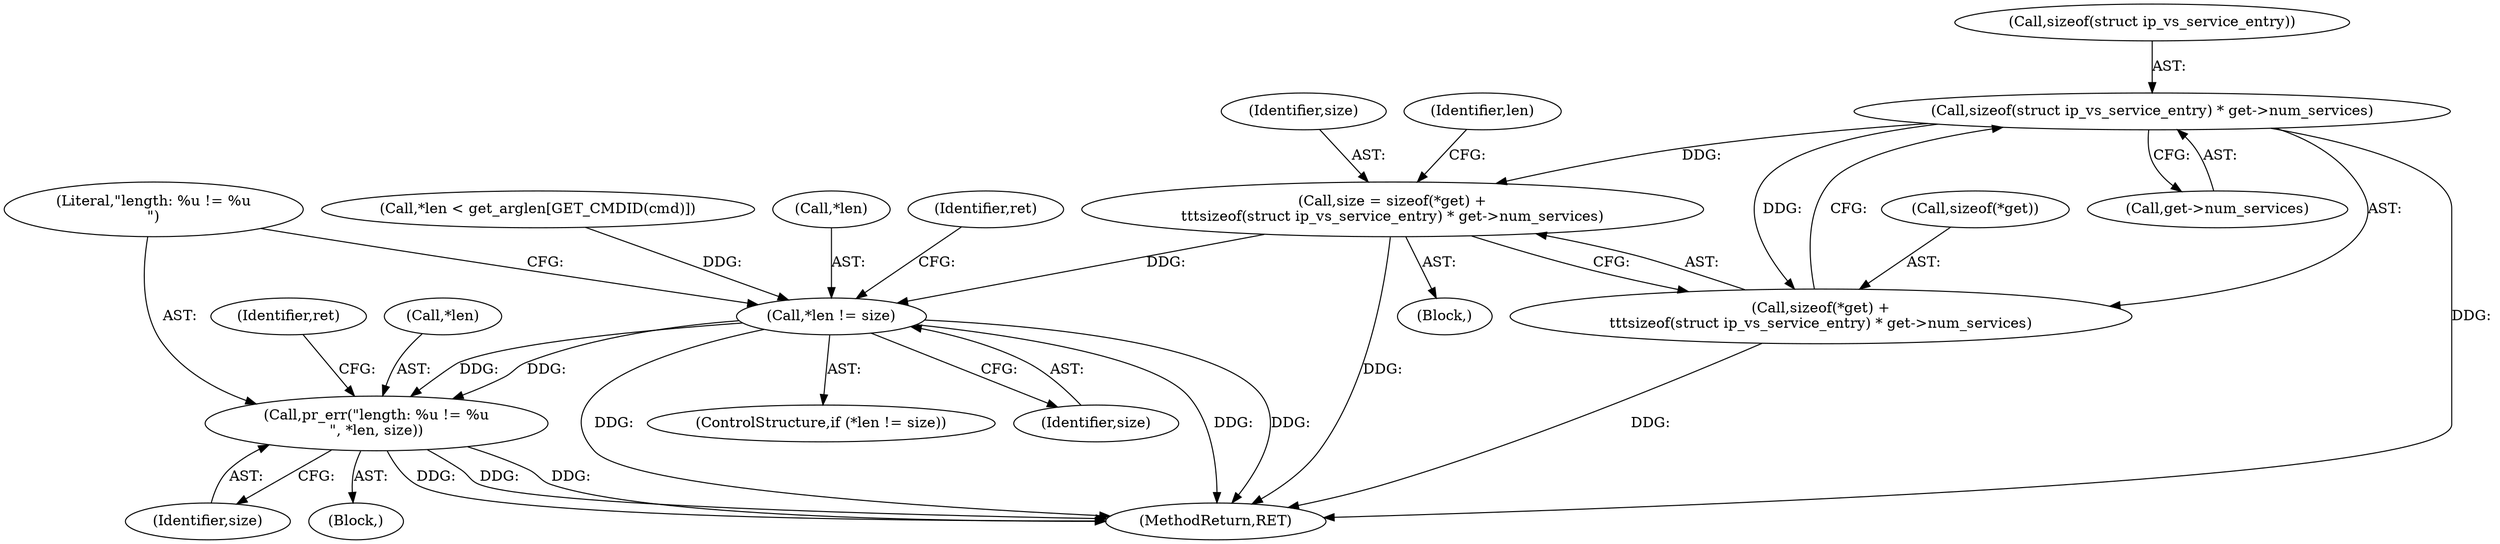 digraph "0_linux_2d8a041b7bfe1097af21441cb77d6af95f4f4680@API" {
"1000396" [label="(Call,sizeof(struct ip_vs_service_entry) * get->num_services)"];
"1000390" [label="(Call,size = sizeof(*get) +\n\t\t\tsizeof(struct ip_vs_service_entry) * get->num_services)"];
"1000403" [label="(Call,*len != size)"];
"1000408" [label="(Call,pr_err(\"length: %u != %u\n\", *len, size))"];
"1000392" [label="(Call,sizeof(*get) +\n\t\t\tsizeof(struct ip_vs_service_entry) * get->num_services)"];
"1000414" [label="(Identifier,ret)"];
"1000382" [label="(Block,)"];
"1000393" [label="(Call,sizeof(*get))"];
"1000145" [label="(Call,*len < get_arglen[GET_CMDID(cmd)])"];
"1000402" [label="(ControlStructure,if (*len != size))"];
"1000399" [label="(Call,get->num_services)"];
"1000412" [label="(Identifier,size)"];
"1000575" [label="(MethodReturn,RET)"];
"1000407" [label="(Block,)"];
"1000404" [label="(Call,*len)"];
"1000419" [label="(Identifier,ret)"];
"1000397" [label="(Call,sizeof(struct ip_vs_service_entry))"];
"1000390" [label="(Call,size = sizeof(*get) +\n\t\t\tsizeof(struct ip_vs_service_entry) * get->num_services)"];
"1000391" [label="(Identifier,size)"];
"1000403" [label="(Call,*len != size)"];
"1000410" [label="(Call,*len)"];
"1000392" [label="(Call,sizeof(*get) +\n\t\t\tsizeof(struct ip_vs_service_entry) * get->num_services)"];
"1000406" [label="(Identifier,size)"];
"1000408" [label="(Call,pr_err(\"length: %u != %u\n\", *len, size))"];
"1000405" [label="(Identifier,len)"];
"1000396" [label="(Call,sizeof(struct ip_vs_service_entry) * get->num_services)"];
"1000409" [label="(Literal,\"length: %u != %u\n\")"];
"1000396" -> "1000392"  [label="AST: "];
"1000396" -> "1000399"  [label="CFG: "];
"1000397" -> "1000396"  [label="AST: "];
"1000399" -> "1000396"  [label="AST: "];
"1000392" -> "1000396"  [label="CFG: "];
"1000396" -> "1000575"  [label="DDG: "];
"1000396" -> "1000390"  [label="DDG: "];
"1000396" -> "1000392"  [label="DDG: "];
"1000390" -> "1000382"  [label="AST: "];
"1000390" -> "1000392"  [label="CFG: "];
"1000391" -> "1000390"  [label="AST: "];
"1000392" -> "1000390"  [label="AST: "];
"1000405" -> "1000390"  [label="CFG: "];
"1000390" -> "1000575"  [label="DDG: "];
"1000390" -> "1000403"  [label="DDG: "];
"1000403" -> "1000402"  [label="AST: "];
"1000403" -> "1000406"  [label="CFG: "];
"1000404" -> "1000403"  [label="AST: "];
"1000406" -> "1000403"  [label="AST: "];
"1000409" -> "1000403"  [label="CFG: "];
"1000419" -> "1000403"  [label="CFG: "];
"1000403" -> "1000575"  [label="DDG: "];
"1000403" -> "1000575"  [label="DDG: "];
"1000403" -> "1000575"  [label="DDG: "];
"1000145" -> "1000403"  [label="DDG: "];
"1000403" -> "1000408"  [label="DDG: "];
"1000403" -> "1000408"  [label="DDG: "];
"1000408" -> "1000407"  [label="AST: "];
"1000408" -> "1000412"  [label="CFG: "];
"1000409" -> "1000408"  [label="AST: "];
"1000410" -> "1000408"  [label="AST: "];
"1000412" -> "1000408"  [label="AST: "];
"1000414" -> "1000408"  [label="CFG: "];
"1000408" -> "1000575"  [label="DDG: "];
"1000408" -> "1000575"  [label="DDG: "];
"1000408" -> "1000575"  [label="DDG: "];
"1000393" -> "1000392"  [label="AST: "];
"1000392" -> "1000575"  [label="DDG: "];
}
